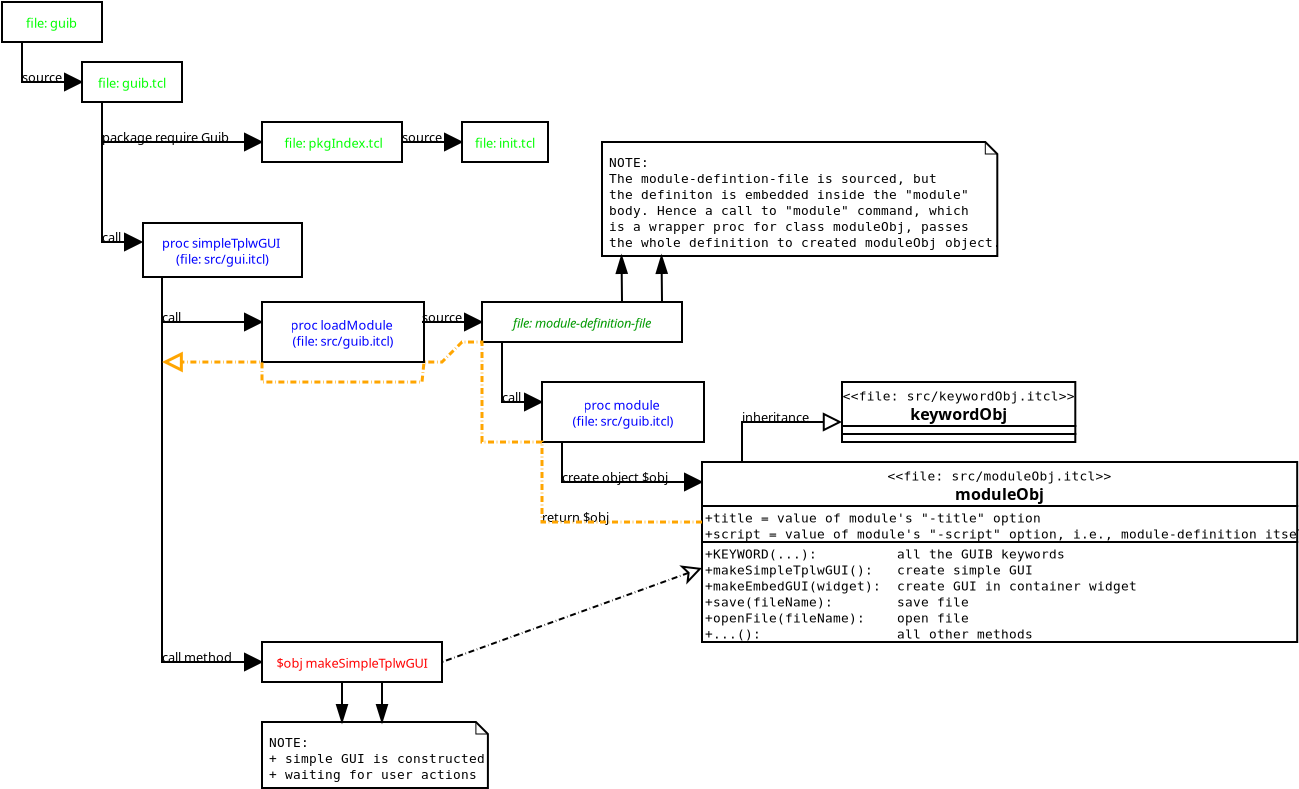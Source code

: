<?xml version="1.0" encoding="UTF-8"?>
<dia:diagram xmlns:dia="http://www.lysator.liu.se/~alla/dia/"><dia:layer name="Background" visible="true"><dia:object type="UML - Generalization" version="0" id="O0"><dia:attribute name="obj_pos"><dia:point val="43,22"/></dia:attribute><dia:attribute name="obj_bb"><dia:rectangle val="37.95,21.2;43,25.05"/></dia:attribute><dia:attribute name="orth_points"><dia:point val="43,22"/><dia:point val="43,22"/><dia:point val="38,22"/><dia:point val="38,25"/></dia:attribute><dia:attribute name="orth_orient"><dia:enum val="1"/><dia:enum val="0"/><dia:enum val="1"/></dia:attribute><dia:attribute name="name"><dia:string>##</dia:string></dia:attribute><dia:attribute name="stereotype"><dia:string>##</dia:string></dia:attribute></dia:object><dia:object type="Standard - ZigZagLine" version="0" id="O1"><dia:attribute name="obj_pos"><dia:point val="29,22"/></dia:attribute><dia:attribute name="obj_bb"><dia:rectangle val="28.95,21.95;36.071,25.05"/></dia:attribute><dia:attribute name="orth_points"><dia:point val="29,22"/><dia:point val="29,25"/><dia:point val="36,25"/><dia:point val="36,25"/></dia:attribute><dia:attribute name="orth_orient"><dia:enum val="1"/><dia:enum val="0"/><dia:enum val="1"/></dia:attribute><dia:attribute name="end_arrow"><dia:enum val="3"/></dia:attribute><dia:attribute name="end_arrow_length"><dia:real val="0.8"/></dia:attribute><dia:attribute name="end_arrow_width"><dia:real val="0.8"/></dia:attribute></dia:object><dia:object type="Standard - ZigZagLine" version="0" id="O2"><dia:attribute name="obj_pos"><dia:point val="9,14"/></dia:attribute><dia:attribute name="obj_bb"><dia:rectangle val="8.95,13.95;14.071,17.05"/></dia:attribute><dia:attribute name="orth_points"><dia:point val="9,14"/><dia:point val="9,17"/><dia:point val="14,17"/><dia:point val="14,17"/></dia:attribute><dia:attribute name="orth_orient"><dia:enum val="1"/><dia:enum val="0"/><dia:enum val="1"/></dia:attribute><dia:attribute name="end_arrow"><dia:enum val="3"/></dia:attribute><dia:attribute name="end_arrow_length"><dia:real val="0.8"/></dia:attribute><dia:attribute name="end_arrow_width"><dia:real val="0.8"/></dia:attribute></dia:object><dia:object type="Flowchart - Box" version="0" id="O3"><dia:attribute name="obj_pos"><dia:point val="1,1"/></dia:attribute><dia:attribute name="obj_bb"><dia:rectangle val="0.95,0.95;6.05,3.05"/></dia:attribute><dia:attribute name="elem_corner"><dia:point val="1,1"/></dia:attribute><dia:attribute name="elem_width"><dia:real val="5"/></dia:attribute><dia:attribute name="elem_height"><dia:real val="2"/></dia:attribute><dia:attribute name="show_background"><dia:boolean val="true"/></dia:attribute><dia:attribute name="padding"><dia:real val="0.5"/></dia:attribute><dia:attribute name="text"><dia:composite type="text"><dia:attribute name="string"><dia:string>#file: guib#</dia:string></dia:attribute><dia:attribute name="font"><dia:font family="sans" style="0" name="Courier"/></dia:attribute><dia:attribute name="height"><dia:real val="0.8"/></dia:attribute><dia:attribute name="pos"><dia:point val="3.5,2.3"/></dia:attribute><dia:attribute name="color"><dia:color val="#00ff00"/></dia:attribute><dia:attribute name="alignment"><dia:enum val="1"/></dia:attribute></dia:composite></dia:attribute></dia:object><dia:object type="Flowchart - Box" version="0" id="O4"><dia:attribute name="obj_pos"><dia:point val="5,4"/></dia:attribute><dia:attribute name="obj_bb"><dia:rectangle val="4.95,3.95;10.05,6.05"/></dia:attribute><dia:attribute name="elem_corner"><dia:point val="5,4"/></dia:attribute><dia:attribute name="elem_width"><dia:real val="5"/></dia:attribute><dia:attribute name="elem_height"><dia:real val="2"/></dia:attribute><dia:attribute name="show_background"><dia:boolean val="true"/></dia:attribute><dia:attribute name="padding"><dia:real val="0.5"/></dia:attribute><dia:attribute name="text"><dia:composite type="text"><dia:attribute name="string"><dia:string>#file: guib.tcl#</dia:string></dia:attribute><dia:attribute name="font"><dia:font family="sans" style="0" name="Courier"/></dia:attribute><dia:attribute name="height"><dia:real val="0.8"/></dia:attribute><dia:attribute name="pos"><dia:point val="7.5,5.3"/></dia:attribute><dia:attribute name="color"><dia:color val="#00ff00"/></dia:attribute><dia:attribute name="alignment"><dia:enum val="1"/></dia:attribute></dia:composite></dia:attribute></dia:object><dia:object type="Flowchart - Box" version="0" id="O5"><dia:attribute name="obj_pos"><dia:point val="14,7"/></dia:attribute><dia:attribute name="obj_bb"><dia:rectangle val="13.95,6.95;21.05,9.05"/></dia:attribute><dia:attribute name="elem_corner"><dia:point val="14,7"/></dia:attribute><dia:attribute name="elem_width"><dia:real val="7"/></dia:attribute><dia:attribute name="elem_height"><dia:real val="2"/></dia:attribute><dia:attribute name="show_background"><dia:boolean val="true"/></dia:attribute><dia:attribute name="padding"><dia:real val="0.5"/></dia:attribute><dia:attribute name="text"><dia:composite type="text"><dia:attribute name="string"><dia:string># file: pkgIndex.tcl#</dia:string></dia:attribute><dia:attribute name="font"><dia:font family="sans" style="0" name="Courier"/></dia:attribute><dia:attribute name="height"><dia:real val="0.8"/></dia:attribute><dia:attribute name="pos"><dia:point val="17.5,8.3"/></dia:attribute><dia:attribute name="color"><dia:color val="#00ff00"/></dia:attribute><dia:attribute name="alignment"><dia:enum val="1"/></dia:attribute></dia:composite></dia:attribute></dia:object><dia:object type="Standard - Text" version="0" id="O6"><dia:attribute name="obj_pos"><dia:point val="1,2"/></dia:attribute><dia:attribute name="obj_bb"><dia:rectangle val="1,1.3;1,2.3"/></dia:attribute><dia:attribute name="text"><dia:composite type="text"><dia:attribute name="string"><dia:string>##</dia:string></dia:attribute><dia:attribute name="font"><dia:font family="sans" style="0" name="Courier"/></dia:attribute><dia:attribute name="height"><dia:real val="0.8"/></dia:attribute><dia:attribute name="pos"><dia:point val="1,2"/></dia:attribute><dia:attribute name="color"><dia:color val="#000000"/></dia:attribute><dia:attribute name="alignment"><dia:enum val="0"/></dia:attribute></dia:composite></dia:attribute><dia:connections><dia:connection handle="0" to="O3" connection="7"/></dia:connections></dia:object><dia:object type="Flowchart - Box" version="0" id="O7"><dia:attribute name="obj_pos"><dia:point val="24,7"/></dia:attribute><dia:attribute name="obj_bb"><dia:rectangle val="23.95,6.95;28.35,9.05"/></dia:attribute><dia:attribute name="elem_corner"><dia:point val="24,7"/></dia:attribute><dia:attribute name="elem_width"><dia:real val="4.3"/></dia:attribute><dia:attribute name="elem_height"><dia:real val="2"/></dia:attribute><dia:attribute name="show_background"><dia:boolean val="true"/></dia:attribute><dia:attribute name="padding"><dia:real val="0.5"/></dia:attribute><dia:attribute name="text"><dia:composite type="text"><dia:attribute name="string"><dia:string>#file: init.tcl#</dia:string></dia:attribute><dia:attribute name="font"><dia:font family="sans" style="0" name="Courier"/></dia:attribute><dia:attribute name="height"><dia:real val="0.8"/></dia:attribute><dia:attribute name="pos"><dia:point val="26.15,8.3"/></dia:attribute><dia:attribute name="color"><dia:color val="#00ff00"/></dia:attribute><dia:attribute name="alignment"><dia:enum val="1"/></dia:attribute></dia:composite></dia:attribute></dia:object><dia:object type="Standard - ZigZagLine" version="0" id="O8"><dia:attribute name="obj_pos"><dia:point val="2,3"/></dia:attribute><dia:attribute name="obj_bb"><dia:rectangle val="1.95,2.95;5.071,5.05"/></dia:attribute><dia:attribute name="orth_points"><dia:point val="2,3"/><dia:point val="2,5"/><dia:point val="5,5"/><dia:point val="5,5"/></dia:attribute><dia:attribute name="orth_orient"><dia:enum val="1"/><dia:enum val="0"/><dia:enum val="1"/></dia:attribute><dia:attribute name="end_arrow"><dia:enum val="3"/></dia:attribute><dia:attribute name="end_arrow_length"><dia:real val="0.8"/></dia:attribute><dia:attribute name="end_arrow_width"><dia:real val="0.8"/></dia:attribute></dia:object><dia:object type="Standard - ZigZagLine" version="0" id="O9"><dia:attribute name="obj_pos"><dia:point val="6,6"/></dia:attribute><dia:attribute name="obj_bb"><dia:rectangle val="5.95,5.95;14.071,8.05"/></dia:attribute><dia:attribute name="orth_points"><dia:point val="6,6"/><dia:point val="6,8"/><dia:point val="14,8"/><dia:point val="14,8"/></dia:attribute><dia:attribute name="orth_orient"><dia:enum val="1"/><dia:enum val="0"/><dia:enum val="1"/></dia:attribute><dia:attribute name="end_arrow"><dia:enum val="3"/></dia:attribute><dia:attribute name="end_arrow_length"><dia:real val="0.8"/></dia:attribute><dia:attribute name="end_arrow_width"><dia:real val="0.8"/></dia:attribute></dia:object><dia:object type="Standard - ZigZagLine" version="0" id="O10"><dia:attribute name="obj_pos"><dia:point val="6,8"/></dia:attribute><dia:attribute name="obj_bb"><dia:rectangle val="5.95,7.95;8.071,13.05"/></dia:attribute><dia:attribute name="orth_points"><dia:point val="6,8"/><dia:point val="6,13"/><dia:point val="8,13"/><dia:point val="8,13"/></dia:attribute><dia:attribute name="orth_orient"><dia:enum val="1"/><dia:enum val="0"/><dia:enum val="1"/></dia:attribute><dia:attribute name="end_arrow"><dia:enum val="3"/></dia:attribute><dia:attribute name="end_arrow_length"><dia:real val="0.8"/></dia:attribute><dia:attribute name="end_arrow_width"><dia:real val="0.8"/></dia:attribute></dia:object><dia:object type="Flowchart - Box" version="0" id="O11"><dia:attribute name="obj_pos"><dia:point val="8.05,12.05"/></dia:attribute><dia:attribute name="obj_bb"><dia:rectangle val="8,12;16.05,14.8"/></dia:attribute><dia:attribute name="elem_corner"><dia:point val="8.05,12.05"/></dia:attribute><dia:attribute name="elem_width"><dia:real val="7.95"/></dia:attribute><dia:attribute name="elem_height"><dia:real val="2.7"/></dia:attribute><dia:attribute name="show_background"><dia:boolean val="true"/></dia:attribute><dia:attribute name="padding"><dia:real val="0.5"/></dia:attribute><dia:attribute name="text"><dia:composite type="text"><dia:attribute name="string"><dia:string>#proc simpleTplwGUI 
(file: src/gui.itcl)#</dia:string></dia:attribute><dia:attribute name="font"><dia:font family="sans" style="0" name="Courier"/></dia:attribute><dia:attribute name="height"><dia:real val="0.8"/></dia:attribute><dia:attribute name="pos"><dia:point val="12.025,13.3"/></dia:attribute><dia:attribute name="color"><dia:color val="#0000ff"/></dia:attribute><dia:attribute name="alignment"><dia:enum val="1"/></dia:attribute></dia:composite></dia:attribute></dia:object><dia:object type="Standard - Text" version="0" id="O12"><dia:attribute name="obj_pos"><dia:point val="2,5"/></dia:attribute><dia:attribute name="obj_bb"><dia:rectangle val="2,4.3;4.1,5.3"/></dia:attribute><dia:attribute name="text"><dia:composite type="text"><dia:attribute name="string"><dia:string>#source#</dia:string></dia:attribute><dia:attribute name="font"><dia:font family="sans" style="0" name="Courier"/></dia:attribute><dia:attribute name="height"><dia:real val="0.8"/></dia:attribute><dia:attribute name="pos"><dia:point val="2,5"/></dia:attribute><dia:attribute name="color"><dia:color val="#000000"/></dia:attribute><dia:attribute name="alignment"><dia:enum val="0"/></dia:attribute></dia:composite></dia:attribute></dia:object><dia:object type="Standard - Text" version="0" id="O13"><dia:attribute name="obj_pos"><dia:point val="21,8"/></dia:attribute><dia:attribute name="obj_bb"><dia:rectangle val="21,7.3;23.1,8.3"/></dia:attribute><dia:attribute name="text"><dia:composite type="text"><dia:attribute name="string"><dia:string>#source#</dia:string></dia:attribute><dia:attribute name="font"><dia:font family="sans" style="0" name="Courier"/></dia:attribute><dia:attribute name="height"><dia:real val="0.8"/></dia:attribute><dia:attribute name="pos"><dia:point val="21,8"/></dia:attribute><dia:attribute name="color"><dia:color val="#000000"/></dia:attribute><dia:attribute name="alignment"><dia:enum val="0"/></dia:attribute></dia:composite></dia:attribute><dia:connections><dia:connection handle="0" to="O5" connection="8"/></dia:connections></dia:object><dia:object type="Standard - Text" version="0" id="O14"><dia:attribute name="obj_pos"><dia:point val="6,8"/></dia:attribute><dia:attribute name="obj_bb"><dia:rectangle val="6,7.3;12.7,8.3"/></dia:attribute><dia:attribute name="text"><dia:composite type="text"><dia:attribute name="string"><dia:string>#package require Guib#</dia:string></dia:attribute><dia:attribute name="font"><dia:font family="sans" style="0" name="Courier"/></dia:attribute><dia:attribute name="height"><dia:real val="0.8"/></dia:attribute><dia:attribute name="pos"><dia:point val="6,8"/></dia:attribute><dia:attribute name="color"><dia:color val="#000000"/></dia:attribute><dia:attribute name="alignment"><dia:enum val="0"/></dia:attribute></dia:composite></dia:attribute></dia:object><dia:object type="Standard - Text" version="0" id="O15"><dia:attribute name="obj_pos"><dia:point val="6,13"/></dia:attribute><dia:attribute name="obj_bb"><dia:rectangle val="6,12.3;7,13.3"/></dia:attribute><dia:attribute name="text"><dia:composite type="text"><dia:attribute name="string"><dia:string>#call#</dia:string></dia:attribute><dia:attribute name="font"><dia:font family="sans" style="0" name="Courier"/></dia:attribute><dia:attribute name="height"><dia:real val="0.8"/></dia:attribute><dia:attribute name="pos"><dia:point val="6,13"/></dia:attribute><dia:attribute name="color"><dia:color val="#000000"/></dia:attribute><dia:attribute name="alignment"><dia:enum val="0"/></dia:attribute></dia:composite></dia:attribute></dia:object><dia:object type="Flowchart - Box" version="0" id="O16"><dia:attribute name="obj_pos"><dia:point val="14,16"/></dia:attribute><dia:attribute name="obj_bb"><dia:rectangle val="13.95,15.95;22.15,19.05"/></dia:attribute><dia:attribute name="elem_corner"><dia:point val="14,16"/></dia:attribute><dia:attribute name="elem_width"><dia:real val="8.1"/></dia:attribute><dia:attribute name="elem_height"><dia:real val="3"/></dia:attribute><dia:attribute name="show_background"><dia:boolean val="true"/></dia:attribute><dia:attribute name="padding"><dia:real val="0.5"/></dia:attribute><dia:attribute name="text"><dia:composite type="text"><dia:attribute name="string"><dia:string>#proc loadModule 
(file: src/guib.itcl)#</dia:string></dia:attribute><dia:attribute name="font"><dia:font family="sans" style="0" name="Courier"/></dia:attribute><dia:attribute name="height"><dia:real val="0.8"/></dia:attribute><dia:attribute name="pos"><dia:point val="18.05,17.4"/></dia:attribute><dia:attribute name="color"><dia:color val="#0000ff"/></dia:attribute><dia:attribute name="alignment"><dia:enum val="1"/></dia:attribute></dia:composite></dia:attribute></dia:object><dia:object type="Standard - Text" version="0" id="O17"><dia:attribute name="obj_pos"><dia:point val="9,17"/></dia:attribute><dia:attribute name="obj_bb"><dia:rectangle val="9,16.3;10,17.3"/></dia:attribute><dia:attribute name="text"><dia:composite type="text"><dia:attribute name="string"><dia:string>#call#</dia:string></dia:attribute><dia:attribute name="font"><dia:font family="sans" style="0" name="Courier"/></dia:attribute><dia:attribute name="height"><dia:real val="0.8"/></dia:attribute><dia:attribute name="pos"><dia:point val="9,17"/></dia:attribute><dia:attribute name="color"><dia:color val="#000000"/></dia:attribute><dia:attribute name="alignment"><dia:enum val="0"/></dia:attribute></dia:composite></dia:attribute></dia:object><dia:object type="Flowchart - Box" version="0" id="O18"><dia:attribute name="obj_pos"><dia:point val="25,16"/></dia:attribute><dia:attribute name="obj_bb"><dia:rectangle val="24.95,15.95;35.05,18.05"/></dia:attribute><dia:attribute name="elem_corner"><dia:point val="25,16"/></dia:attribute><dia:attribute name="elem_width"><dia:real val="10"/></dia:attribute><dia:attribute name="elem_height"><dia:real val="2"/></dia:attribute><dia:attribute name="show_background"><dia:boolean val="true"/></dia:attribute><dia:attribute name="padding"><dia:real val="0.5"/></dia:attribute><dia:attribute name="text"><dia:composite type="text"><dia:attribute name="string"><dia:string>#file: module-definition-file#</dia:string></dia:attribute><dia:attribute name="font"><dia:font family="sans" style="8" name="Courier"/></dia:attribute><dia:attribute name="height"><dia:real val="0.8"/></dia:attribute><dia:attribute name="pos"><dia:point val="30,17.3"/></dia:attribute><dia:attribute name="color"><dia:color val="#009900"/></dia:attribute><dia:attribute name="alignment"><dia:enum val="1"/></dia:attribute></dia:composite></dia:attribute></dia:object><dia:object type="Standard - ZigZagLine" version="0" id="O19"><dia:attribute name="obj_pos"><dia:point val="26,18"/></dia:attribute><dia:attribute name="obj_bb"><dia:rectangle val="25.95,17.95;28.071,21.05"/></dia:attribute><dia:attribute name="orth_points"><dia:point val="26,18"/><dia:point val="26,21"/><dia:point val="28,21"/><dia:point val="28,21"/></dia:attribute><dia:attribute name="orth_orient"><dia:enum val="1"/><dia:enum val="0"/><dia:enum val="1"/></dia:attribute><dia:attribute name="end_arrow"><dia:enum val="3"/></dia:attribute><dia:attribute name="end_arrow_length"><dia:real val="0.8"/></dia:attribute><dia:attribute name="end_arrow_width"><dia:real val="0.8"/></dia:attribute></dia:object><dia:object type="Standard - Text" version="0" id="O20"><dia:attribute name="obj_pos"><dia:point val="26,21"/></dia:attribute><dia:attribute name="obj_bb"><dia:rectangle val="26,20.3;27,21.3"/></dia:attribute><dia:attribute name="text"><dia:composite type="text"><dia:attribute name="string"><dia:string>#call#</dia:string></dia:attribute><dia:attribute name="font"><dia:font family="sans" style="0" name="Courier"/></dia:attribute><dia:attribute name="height"><dia:real val="0.8"/></dia:attribute><dia:attribute name="pos"><dia:point val="26,21"/></dia:attribute><dia:attribute name="color"><dia:color val="#000000"/></dia:attribute><dia:attribute name="alignment"><dia:enum val="0"/></dia:attribute></dia:composite></dia:attribute></dia:object><dia:object type="Flowchart - Box" version="0" id="O21"><dia:attribute name="obj_pos"><dia:point val="28,20"/></dia:attribute><dia:attribute name="obj_bb"><dia:rectangle val="27.95,19.95;36.15,23.05"/></dia:attribute><dia:attribute name="elem_corner"><dia:point val="28,20"/></dia:attribute><dia:attribute name="elem_width"><dia:real val="8.1"/></dia:attribute><dia:attribute name="elem_height"><dia:real val="3"/></dia:attribute><dia:attribute name="show_background"><dia:boolean val="true"/></dia:attribute><dia:attribute name="padding"><dia:real val="0.5"/></dia:attribute><dia:attribute name="text"><dia:composite type="text"><dia:attribute name="string"><dia:string>#proc module 
(file: src/guib.itcl)#</dia:string></dia:attribute><dia:attribute name="font"><dia:font family="sans" style="0" name="Courier"/></dia:attribute><dia:attribute name="height"><dia:real val="0.8"/></dia:attribute><dia:attribute name="pos"><dia:point val="32.05,21.4"/></dia:attribute><dia:attribute name="color"><dia:color val="#0000ff"/></dia:attribute><dia:attribute name="alignment"><dia:enum val="1"/></dia:attribute></dia:composite></dia:attribute></dia:object><dia:object type="UML - Class" version="0" id="O22"><dia:attribute name="obj_pos"><dia:point val="36,24"/></dia:attribute><dia:attribute name="obj_bb"><dia:rectangle val="35.95,23.95;63.25,33.05"/></dia:attribute><dia:attribute name="elem_corner"><dia:point val="36,24"/></dia:attribute><dia:attribute name="elem_width"><dia:real val="27.2"/></dia:attribute><dia:attribute name="elem_height"><dia:real val="9"/></dia:attribute><dia:attribute name="name"><dia:string>#moduleObj#</dia:string></dia:attribute><dia:attribute name="stereotype"><dia:string>#file: src/moduleObj.itcl#</dia:string></dia:attribute><dia:attribute name="comment"><dia:string>##</dia:string></dia:attribute><dia:attribute name="abstract"><dia:boolean val="false"/></dia:attribute><dia:attribute name="suppress_attributes"><dia:boolean val="false"/></dia:attribute><dia:attribute name="suppress_operations"><dia:boolean val="false"/></dia:attribute><dia:attribute name="visible_attributes"><dia:boolean val="true"/></dia:attribute><dia:attribute name="visible_operations"><dia:boolean val="true"/></dia:attribute><dia:attribute name="visible_comments"><dia:boolean val="false"/></dia:attribute><dia:attribute name="foreground_color"><dia:color val="#000000"/></dia:attribute><dia:attribute name="background_color"><dia:color val="#ffffff"/></dia:attribute><dia:attribute name="normal_font"><dia:font family="monospace" style="0" name="Courier"/></dia:attribute><dia:attribute name="abstract_font"><dia:font family="monospace" style="88" name="Courier"/></dia:attribute><dia:attribute name="polymorphic_font"><dia:font family="monospace" style="8" name="Courier"/></dia:attribute><dia:attribute name="classname_font"><dia:font family="sans" style="80" name="Courier"/></dia:attribute><dia:attribute name="abstract_classname_font"><dia:font family="sans" style="88" name="Courier"/></dia:attribute><dia:attribute name="comment_font"><dia:font family="sans" style="8" name="Courier"/></dia:attribute><dia:attribute name="font_height"><dia:real val="0.8"/></dia:attribute><dia:attribute name="polymorphic_font_height"><dia:real val="0.8"/></dia:attribute><dia:attribute name="abstract_font_height"><dia:real val="0.8"/></dia:attribute><dia:attribute name="classname_font_height"><dia:real val="1"/></dia:attribute><dia:attribute name="abstract_classname_font_height"><dia:real val="1"/></dia:attribute><dia:attribute name="comment_font_height"><dia:real val="1"/></dia:attribute><dia:attribute name="attributes"><dia:composite type="umlattribute"><dia:attribute name="name"><dia:string>#title#</dia:string></dia:attribute><dia:attribute name="type"><dia:string>##</dia:string></dia:attribute><dia:attribute name="value"><dia:string>#value of module's "-title" option#</dia:string></dia:attribute><dia:attribute name="comment"><dia:string>##</dia:string></dia:attribute><dia:attribute name="visibility"><dia:enum val="0"/></dia:attribute><dia:attribute name="abstract"><dia:boolean val="false"/></dia:attribute><dia:attribute name="class_scope"><dia:boolean val="false"/></dia:attribute></dia:composite><dia:composite type="umlattribute"><dia:attribute name="name"><dia:string>#script#</dia:string></dia:attribute><dia:attribute name="type"><dia:string>##</dia:string></dia:attribute><dia:attribute name="value"><dia:string>#value of module's "-script" option, i.e., module-definition itself#</dia:string></dia:attribute><dia:attribute name="comment"><dia:string>##</dia:string></dia:attribute><dia:attribute name="visibility"><dia:enum val="0"/></dia:attribute><dia:attribute name="abstract"><dia:boolean val="false"/></dia:attribute><dia:attribute name="class_scope"><dia:boolean val="false"/></dia:attribute></dia:composite></dia:attribute><dia:attribute name="operations"><dia:composite type="umloperation"><dia:attribute name="name"><dia:string>#KEYWORD#</dia:string></dia:attribute><dia:attribute name="stereotype"><dia:string>##</dia:string></dia:attribute><dia:attribute name="type"><dia:string>#         all the GUIB keywords#</dia:string></dia:attribute><dia:attribute name="visibility"><dia:enum val="0"/></dia:attribute><dia:attribute name="comment"><dia:string>#all the GUIB keywords#</dia:string></dia:attribute><dia:attribute name="abstract"><dia:boolean val="false"/></dia:attribute><dia:attribute name="inheritance_type"><dia:enum val="2"/></dia:attribute><dia:attribute name="query"><dia:boolean val="false"/></dia:attribute><dia:attribute name="class_scope"><dia:boolean val="false"/></dia:attribute><dia:attribute name="parameters"><dia:composite type="umlparameter"><dia:attribute name="name"><dia:string>#...#</dia:string></dia:attribute><dia:attribute name="type"><dia:string>##</dia:string></dia:attribute><dia:attribute name="value"><dia:string>##</dia:string></dia:attribute><dia:attribute name="comment"><dia:string>##</dia:string></dia:attribute><dia:attribute name="kind"><dia:enum val="0"/></dia:attribute></dia:composite></dia:attribute></dia:composite><dia:composite type="umloperation"><dia:attribute name="name"><dia:string>#makeSimpleTplwGUI#</dia:string></dia:attribute><dia:attribute name="stereotype"><dia:string>##</dia:string></dia:attribute><dia:attribute name="type"><dia:string>#  create simple GUI#</dia:string></dia:attribute><dia:attribute name="visibility"><dia:enum val="0"/></dia:attribute><dia:attribute name="comment"><dia:string>##</dia:string></dia:attribute><dia:attribute name="abstract"><dia:boolean val="false"/></dia:attribute><dia:attribute name="inheritance_type"><dia:enum val="2"/></dia:attribute><dia:attribute name="query"><dia:boolean val="false"/></dia:attribute><dia:attribute name="class_scope"><dia:boolean val="false"/></dia:attribute><dia:attribute name="parameters"/></dia:composite><dia:composite type="umloperation"><dia:attribute name="name"><dia:string>#makeEmbedGUI#</dia:string></dia:attribute><dia:attribute name="stereotype"><dia:string>##</dia:string></dia:attribute><dia:attribute name="type"><dia:string># create GUI in container widget#</dia:string></dia:attribute><dia:attribute name="visibility"><dia:enum val="0"/></dia:attribute><dia:attribute name="comment"><dia:string>##</dia:string></dia:attribute><dia:attribute name="abstract"><dia:boolean val="false"/></dia:attribute><dia:attribute name="inheritance_type"><dia:enum val="2"/></dia:attribute><dia:attribute name="query"><dia:boolean val="false"/></dia:attribute><dia:attribute name="class_scope"><dia:boolean val="false"/></dia:attribute><dia:attribute name="parameters"><dia:composite type="umlparameter"><dia:attribute name="name"><dia:string>#widget#</dia:string></dia:attribute><dia:attribute name="type"><dia:string>##</dia:string></dia:attribute><dia:attribute name="value"><dia:string>##</dia:string></dia:attribute><dia:attribute name="comment"><dia:string>##</dia:string></dia:attribute><dia:attribute name="kind"><dia:enum val="0"/></dia:attribute></dia:composite></dia:attribute></dia:composite><dia:composite type="umloperation"><dia:attribute name="name"><dia:string>#save#</dia:string></dia:attribute><dia:attribute name="stereotype"><dia:string>##</dia:string></dia:attribute><dia:attribute name="type"><dia:string>#       save file#</dia:string></dia:attribute><dia:attribute name="visibility"><dia:enum val="0"/></dia:attribute><dia:attribute name="comment"><dia:string>##</dia:string></dia:attribute><dia:attribute name="abstract"><dia:boolean val="false"/></dia:attribute><dia:attribute name="inheritance_type"><dia:enum val="2"/></dia:attribute><dia:attribute name="query"><dia:boolean val="false"/></dia:attribute><dia:attribute name="class_scope"><dia:boolean val="false"/></dia:attribute><dia:attribute name="parameters"><dia:composite type="umlparameter"><dia:attribute name="name"><dia:string>#fileName#</dia:string></dia:attribute><dia:attribute name="type"><dia:string>##</dia:string></dia:attribute><dia:attribute name="value"><dia:string>##</dia:string></dia:attribute><dia:attribute name="comment"><dia:string>##</dia:string></dia:attribute><dia:attribute name="kind"><dia:enum val="0"/></dia:attribute></dia:composite></dia:attribute></dia:composite><dia:composite type="umloperation"><dia:attribute name="name"><dia:string>#openFile#</dia:string></dia:attribute><dia:attribute name="stereotype"><dia:string>##</dia:string></dia:attribute><dia:attribute name="type"><dia:string>#   open file#</dia:string></dia:attribute><dia:attribute name="visibility"><dia:enum val="0"/></dia:attribute><dia:attribute name="comment"><dia:string>##</dia:string></dia:attribute><dia:attribute name="abstract"><dia:boolean val="false"/></dia:attribute><dia:attribute name="inheritance_type"><dia:enum val="2"/></dia:attribute><dia:attribute name="query"><dia:boolean val="false"/></dia:attribute><dia:attribute name="class_scope"><dia:boolean val="false"/></dia:attribute><dia:attribute name="parameters"><dia:composite type="umlparameter"><dia:attribute name="name"><dia:string>#fileName#</dia:string></dia:attribute><dia:attribute name="type"><dia:string>##</dia:string></dia:attribute><dia:attribute name="value"><dia:string>##</dia:string></dia:attribute><dia:attribute name="comment"><dia:string>##</dia:string></dia:attribute><dia:attribute name="kind"><dia:enum val="0"/></dia:attribute></dia:composite></dia:attribute></dia:composite><dia:composite type="umloperation"><dia:attribute name="name"><dia:string>#...#</dia:string></dia:attribute><dia:attribute name="stereotype"><dia:string>##</dia:string></dia:attribute><dia:attribute name="type"><dia:string>#                all other methods#</dia:string></dia:attribute><dia:attribute name="visibility"><dia:enum val="0"/></dia:attribute><dia:attribute name="comment"><dia:string>##</dia:string></dia:attribute><dia:attribute name="abstract"><dia:boolean val="false"/></dia:attribute><dia:attribute name="inheritance_type"><dia:enum val="2"/></dia:attribute><dia:attribute name="query"><dia:boolean val="false"/></dia:attribute><dia:attribute name="class_scope"><dia:boolean val="false"/></dia:attribute><dia:attribute name="parameters"/></dia:composite></dia:attribute><dia:attribute name="template"><dia:boolean val="false"/></dia:attribute><dia:attribute name="templates"/></dia:object><dia:object type="Standard - Text" version="0" id="O23"><dia:attribute name="obj_pos"><dia:point val="29,25"/></dia:attribute><dia:attribute name="obj_bb"><dia:rectangle val="29,24.3;34.75,25.3"/></dia:attribute><dia:attribute name="text"><dia:composite type="text"><dia:attribute name="string"><dia:string>#create object $obj#</dia:string></dia:attribute><dia:attribute name="font"><dia:font family="sans" style="0" name="Courier"/></dia:attribute><dia:attribute name="height"><dia:real val="0.8"/></dia:attribute><dia:attribute name="pos"><dia:point val="29,25"/></dia:attribute><dia:attribute name="color"><dia:color val="#000000"/></dia:attribute><dia:attribute name="alignment"><dia:enum val="0"/></dia:attribute></dia:composite></dia:attribute></dia:object><dia:object type="Standard - ZigZagLine" version="0" id="O24"><dia:attribute name="obj_pos"><dia:point val="9,17"/></dia:attribute><dia:attribute name="obj_bb"><dia:rectangle val="8.95,16.95;14.071,34.05"/></dia:attribute><dia:attribute name="orth_points"><dia:point val="9,17"/><dia:point val="9,34"/><dia:point val="14,34"/><dia:point val="14,34"/></dia:attribute><dia:attribute name="orth_orient"><dia:enum val="1"/><dia:enum val="0"/><dia:enum val="1"/></dia:attribute><dia:attribute name="end_arrow"><dia:enum val="3"/></dia:attribute><dia:attribute name="end_arrow_length"><dia:real val="0.8"/></dia:attribute><dia:attribute name="end_arrow_width"><dia:real val="0.8"/></dia:attribute><dia:connections><dia:connection handle="1" to="O27" connection="7"/></dia:connections></dia:object><dia:object type="UML - Class" version="0" id="O25"><dia:attribute name="obj_pos"><dia:point val="43,20"/></dia:attribute><dia:attribute name="obj_bb"><dia:rectangle val="42.95,19.95;53.8,23.05"/></dia:attribute><dia:attribute name="elem_corner"><dia:point val="43,20"/></dia:attribute><dia:attribute name="elem_width"><dia:real val="10.75"/></dia:attribute><dia:attribute name="elem_height"><dia:real val="3"/></dia:attribute><dia:attribute name="name"><dia:string>#keywordObj#</dia:string></dia:attribute><dia:attribute name="stereotype"><dia:string>#file: src/keywordObj.itcl#</dia:string></dia:attribute><dia:attribute name="comment"><dia:string>##</dia:string></dia:attribute><dia:attribute name="abstract"><dia:boolean val="false"/></dia:attribute><dia:attribute name="suppress_attributes"><dia:boolean val="false"/></dia:attribute><dia:attribute name="suppress_operations"><dia:boolean val="false"/></dia:attribute><dia:attribute name="visible_attributes"><dia:boolean val="true"/></dia:attribute><dia:attribute name="visible_operations"><dia:boolean val="true"/></dia:attribute><dia:attribute name="visible_comments"><dia:boolean val="false"/></dia:attribute><dia:attribute name="foreground_color"><dia:color val="#000000"/></dia:attribute><dia:attribute name="background_color"><dia:color val="#ffffff"/></dia:attribute><dia:attribute name="normal_font"><dia:font family="monospace" style="0" name="Courier"/></dia:attribute><dia:attribute name="abstract_font"><dia:font family="monospace" style="88" name="Courier"/></dia:attribute><dia:attribute name="polymorphic_font"><dia:font family="monospace" style="8" name="Courier"/></dia:attribute><dia:attribute name="classname_font"><dia:font family="sans" style="80" name="Courier"/></dia:attribute><dia:attribute name="abstract_classname_font"><dia:font family="sans" style="88" name="Courier"/></dia:attribute><dia:attribute name="comment_font"><dia:font family="sans" style="8" name="Courier"/></dia:attribute><dia:attribute name="font_height"><dia:real val="0.8"/></dia:attribute><dia:attribute name="polymorphic_font_height"><dia:real val="0.8"/></dia:attribute><dia:attribute name="abstract_font_height"><dia:real val="0.8"/></dia:attribute><dia:attribute name="classname_font_height"><dia:real val="1"/></dia:attribute><dia:attribute name="abstract_classname_font_height"><dia:real val="1"/></dia:attribute><dia:attribute name="comment_font_height"><dia:real val="1"/></dia:attribute><dia:attribute name="attributes"/><dia:attribute name="operations"/><dia:attribute name="template"><dia:boolean val="false"/></dia:attribute><dia:attribute name="templates"/></dia:object><dia:object type="Standard - Text" version="0" id="O26"><dia:attribute name="obj_pos"><dia:point val="9,34"/></dia:attribute><dia:attribute name="obj_bb"><dia:rectangle val="9,33.3;12.6,34.3"/></dia:attribute><dia:attribute name="text"><dia:composite type="text"><dia:attribute name="string"><dia:string>#call method#</dia:string></dia:attribute><dia:attribute name="font"><dia:font family="sans" style="0" name="Courier"/></dia:attribute><dia:attribute name="height"><dia:real val="0.8"/></dia:attribute><dia:attribute name="pos"><dia:point val="9,34"/></dia:attribute><dia:attribute name="color"><dia:color val="#000000"/></dia:attribute><dia:attribute name="alignment"><dia:enum val="0"/></dia:attribute></dia:composite></dia:attribute></dia:object><dia:object type="Flowchart - Box" version="0" id="O27"><dia:attribute name="obj_pos"><dia:point val="14,33"/></dia:attribute><dia:attribute name="obj_bb"><dia:rectangle val="13.95,32.95;23.05,35.05"/></dia:attribute><dia:attribute name="elem_corner"><dia:point val="14,33"/></dia:attribute><dia:attribute name="elem_width"><dia:real val="9"/></dia:attribute><dia:attribute name="elem_height"><dia:real val="2"/></dia:attribute><dia:attribute name="show_background"><dia:boolean val="true"/></dia:attribute><dia:attribute name="padding"><dia:real val="0.5"/></dia:attribute><dia:attribute name="text"><dia:composite type="text"><dia:attribute name="string"><dia:string>#$obj makeSimpleTplwGUI#</dia:string></dia:attribute><dia:attribute name="font"><dia:font family="sans" style="0" name="Courier"/></dia:attribute><dia:attribute name="height"><dia:real val="0.8"/></dia:attribute><dia:attribute name="pos"><dia:point val="18.5,34.3"/></dia:attribute><dia:attribute name="color"><dia:color val="#ff0000"/></dia:attribute><dia:attribute name="alignment"><dia:enum val="1"/></dia:attribute></dia:composite></dia:attribute></dia:object><dia:object type="Standard - Text" version="0" id="O28"><dia:attribute name="obj_pos"><dia:point val="38,22"/></dia:attribute><dia:attribute name="obj_bb"><dia:rectangle val="38,21.3;41.5,22.3"/></dia:attribute><dia:attribute name="text"><dia:composite type="text"><dia:attribute name="string"><dia:string>#inheritance#</dia:string></dia:attribute><dia:attribute name="font"><dia:font family="sans" style="0" name="Courier"/></dia:attribute><dia:attribute name="height"><dia:real val="0.8"/></dia:attribute><dia:attribute name="pos"><dia:point val="38,22"/></dia:attribute><dia:attribute name="color"><dia:color val="#000000"/></dia:attribute><dia:attribute name="alignment"><dia:enum val="0"/></dia:attribute></dia:composite></dia:attribute></dia:object><dia:object type="Standard - Text" version="0" id="O29"><dia:attribute name="obj_pos"><dia:point val="28,27"/></dia:attribute><dia:attribute name="obj_bb"><dia:rectangle val="28,26.3;31.55,27.3"/></dia:attribute><dia:attribute name="text"><dia:composite type="text"><dia:attribute name="string"><dia:string>#return $obj#</dia:string></dia:attribute><dia:attribute name="font"><dia:font family="sans" style="0" name="Courier"/></dia:attribute><dia:attribute name="height"><dia:real val="0.8"/></dia:attribute><dia:attribute name="pos"><dia:point val="28,27"/></dia:attribute><dia:attribute name="color"><dia:color val="#000000"/></dia:attribute><dia:attribute name="alignment"><dia:enum val="0"/></dia:attribute></dia:composite></dia:attribute></dia:object><dia:object type="Standard - PolyLine" version="0" id="O30"><dia:attribute name="obj_pos"><dia:point val="36,27"/></dia:attribute><dia:attribute name="obj_bb"><dia:rectangle val="8.925,17.925;36.075,27.075"/></dia:attribute><dia:attribute name="poly_points"><dia:point val="36,27"/><dia:point val="28,27"/><dia:point val="28,23"/><dia:point val="25,23"/><dia:point val="25,18"/><dia:point val="24,18"/><dia:point val="23,19"/><dia:point val="22.1,19"/><dia:point val="22,20"/><dia:point val="14,20"/><dia:point val="14,19"/><dia:point val="9,19"/></dia:attribute><dia:attribute name="line_color"><dia:color val="#ffa500"/></dia:attribute><dia:attribute name="line_width"><dia:real val="0.15"/></dia:attribute><dia:attribute name="line_style"><dia:enum val="2"/></dia:attribute><dia:attribute name="dashlength"><dia:real val="0.3"/></dia:attribute><dia:attribute name="end_arrow"><dia:enum val="12"/></dia:attribute><dia:attribute name="end_arrow_length"><dia:real val="0.8"/></dia:attribute><dia:attribute name="end_arrow_width"><dia:real val="0.8"/></dia:attribute><dia:connections><dia:connection handle="2" to="O21" connection="11"/><dia:connection handle="4" to="O18" connection="11"/><dia:connection handle="7" to="O16" connection="15"/><dia:connection handle="10" to="O16" connection="11"/></dia:connections></dia:object><dia:object type="Standard - Line" version="0" id="O31"><dia:attribute name="obj_pos"><dia:point val="21,8"/></dia:attribute><dia:attribute name="obj_bb"><dia:rectangle val="20.95,7.2;24.05,8.8"/></dia:attribute><dia:attribute name="conn_endpoints"><dia:point val="21,8"/><dia:point val="24,8"/></dia:attribute><dia:attribute name="numcp"><dia:int val="1"/></dia:attribute><dia:attribute name="end_arrow"><dia:enum val="3"/></dia:attribute><dia:attribute name="end_arrow_length"><dia:real val="0.8"/></dia:attribute><dia:attribute name="end_arrow_width"><dia:real val="0.8"/></dia:attribute><dia:connections><dia:connection handle="0" to="O5" connection="8"/></dia:connections></dia:object><dia:object type="Standard - Line" version="0" id="O32"><dia:attribute name="obj_pos"><dia:point val="22,17"/></dia:attribute><dia:attribute name="obj_bb"><dia:rectangle val="21.95,16.2;25.05,17.8"/></dia:attribute><dia:attribute name="conn_endpoints"><dia:point val="22,17"/><dia:point val="25,17"/></dia:attribute><dia:attribute name="numcp"><dia:int val="1"/></dia:attribute><dia:attribute name="end_arrow"><dia:enum val="3"/></dia:attribute><dia:attribute name="end_arrow_length"><dia:real val="0.8"/></dia:attribute><dia:attribute name="end_arrow_width"><dia:real val="0.8"/></dia:attribute><dia:connections><dia:connection handle="1" to="O18" connection="7"/></dia:connections></dia:object><dia:object type="Standard - Text" version="0" id="O33"><dia:attribute name="obj_pos"><dia:point val="22,17"/></dia:attribute><dia:attribute name="obj_bb"><dia:rectangle val="22,16.3;24.1,17.3"/></dia:attribute><dia:attribute name="text"><dia:composite type="text"><dia:attribute name="string"><dia:string>#source#</dia:string></dia:attribute><dia:attribute name="font"><dia:font family="sans" style="0" name="Courier"/></dia:attribute><dia:attribute name="height"><dia:real val="0.8"/></dia:attribute><dia:attribute name="pos"><dia:point val="22,17"/></dia:attribute><dia:attribute name="color"><dia:color val="#000000"/></dia:attribute><dia:attribute name="alignment"><dia:enum val="0"/></dia:attribute></dia:composite></dia:attribute></dia:object><dia:object type="UML - Note" version="0" id="O34"><dia:attribute name="obj_pos"><dia:point val="14,37"/></dia:attribute><dia:attribute name="obj_bb"><dia:rectangle val="13.95,36.95;24.4,40.35"/></dia:attribute><dia:attribute name="elem_corner"><dia:point val="14,37"/></dia:attribute><dia:attribute name="elem_width"><dia:real val="10.35"/></dia:attribute><dia:attribute name="elem_height"><dia:real val="3.3"/></dia:attribute><dia:attribute name="text"><dia:composite type="text"><dia:attribute name="string"><dia:string>#NOTE: 
+ simple GUI is constructed
+ waiting for user actions#</dia:string></dia:attribute><dia:attribute name="font"><dia:font family="monospace" style="0" name="Courier"/></dia:attribute><dia:attribute name="height"><dia:real val="0.8"/></dia:attribute><dia:attribute name="pos"><dia:point val="14.35,38.25"/></dia:attribute><dia:attribute name="color"><dia:color val="#000000"/></dia:attribute><dia:attribute name="alignment"><dia:enum val="0"/></dia:attribute></dia:composite></dia:attribute></dia:object><dia:object type="UML - Message" version="0" id="O35"><dia:attribute name="obj_pos"><dia:point val="18,35"/></dia:attribute><dia:attribute name="obj_bb"><dia:rectangle val="17.6,34.95;18.4,37.05"/></dia:attribute><dia:attribute name="conn_endpoints"><dia:point val="18,35"/><dia:point val="18,37"/></dia:attribute><dia:attribute name="text"><dia:string>##</dia:string></dia:attribute><dia:attribute name="type"><dia:enum val="0"/></dia:attribute><dia:attribute name="text_pos"><dia:point val="18,36"/></dia:attribute></dia:object><dia:object type="UML - Message" version="0" id="O36"><dia:attribute name="obj_pos"><dia:point val="20,35"/></dia:attribute><dia:attribute name="obj_bb"><dia:rectangle val="19.6,34.95;20.913,37.05"/></dia:attribute><dia:attribute name="conn_endpoints"><dia:point val="20,35"/><dia:point val="20,37"/></dia:attribute><dia:attribute name="text"><dia:string>##</dia:string></dia:attribute><dia:attribute name="type"><dia:enum val="0"/></dia:attribute><dia:attribute name="text_pos"><dia:point val="20.913,36"/></dia:attribute></dia:object><dia:object type="Standard - Line" version="0" id="O37"><dia:attribute name="obj_pos"><dia:point val="36,29.3"/></dia:attribute><dia:attribute name="obj_bb"><dia:rectangle val="22.936,28.531;36.319,34.064"/></dia:attribute><dia:attribute name="conn_endpoints"><dia:point val="36,29.3"/><dia:point val="23,34"/></dia:attribute><dia:attribute name="numcp"><dia:int val="1"/></dia:attribute><dia:attribute name="line_style"><dia:enum val="2"/></dia:attribute><dia:attribute name="start_arrow"><dia:enum val="23"/></dia:attribute><dia:attribute name="start_arrow_length"><dia:real val="0.8"/></dia:attribute><dia:attribute name="start_arrow_width"><dia:real val="0.8"/></dia:attribute><dia:attribute name="dashlength"><dia:real val="0.3"/></dia:attribute><dia:connections><dia:connection handle="0" to="O22" connection="14"/><dia:connection handle="1" to="O27" connection="8"/></dia:connections></dia:object><dia:object type="UML - Note" version="0" id="O38"><dia:attribute name="obj_pos"><dia:point val="31,8"/></dia:attribute><dia:attribute name="obj_bb"><dia:rectangle val="30.95,7.95;49.1,13.75"/></dia:attribute><dia:attribute name="elem_corner"><dia:point val="31,8"/></dia:attribute><dia:attribute name="elem_width"><dia:real val="18.05"/></dia:attribute><dia:attribute name="elem_height"><dia:real val="5.7"/></dia:attribute><dia:attribute name="text"><dia:composite type="text"><dia:attribute name="string"><dia:string>#NOTE:
The module-defintion-file is sourced, but 
the definiton is embedded inside the "module"
body. Hence a call to "module" command, which
is a wrapper proc for class moduleObj, passes
the whole definition to created moduleObj object.#</dia:string></dia:attribute><dia:attribute name="font"><dia:font family="monospace" style="0" name="Courier"/></dia:attribute><dia:attribute name="height"><dia:real val="0.8"/></dia:attribute><dia:attribute name="pos"><dia:point val="31.35,9.25"/></dia:attribute><dia:attribute name="color"><dia:color val="#000000"/></dia:attribute><dia:attribute name="alignment"><dia:enum val="0"/></dia:attribute></dia:composite></dia:attribute></dia:object><dia:object type="UML - Message" version="0" id="O39"><dia:attribute name="obj_pos"><dia:point val="32,16"/></dia:attribute><dia:attribute name="obj_bb"><dia:rectangle val="31.577,13.646;32.378,16.05"/></dia:attribute><dia:attribute name="conn_endpoints"><dia:point val="32,16"/><dia:point val="31.977,13.7"/></dia:attribute><dia:attribute name="text"><dia:string>##</dia:string></dia:attribute><dia:attribute name="type"><dia:enum val="0"/></dia:attribute><dia:attribute name="text_pos"><dia:point val="31.989,14.85"/></dia:attribute></dia:object><dia:object type="UML - Message" version="0" id="O40"><dia:attribute name="obj_pos"><dia:point val="34,16"/></dia:attribute><dia:attribute name="obj_bb"><dia:rectangle val="33.577,13.646;34.378,16.05"/></dia:attribute><dia:attribute name="conn_endpoints"><dia:point val="34,16"/><dia:point val="33.977,13.7"/></dia:attribute><dia:attribute name="text"><dia:string>##</dia:string></dia:attribute><dia:attribute name="type"><dia:enum val="0"/></dia:attribute><dia:attribute name="text_pos"><dia:point val="33.989,14.85"/></dia:attribute></dia:object></dia:layer></dia:diagram>
